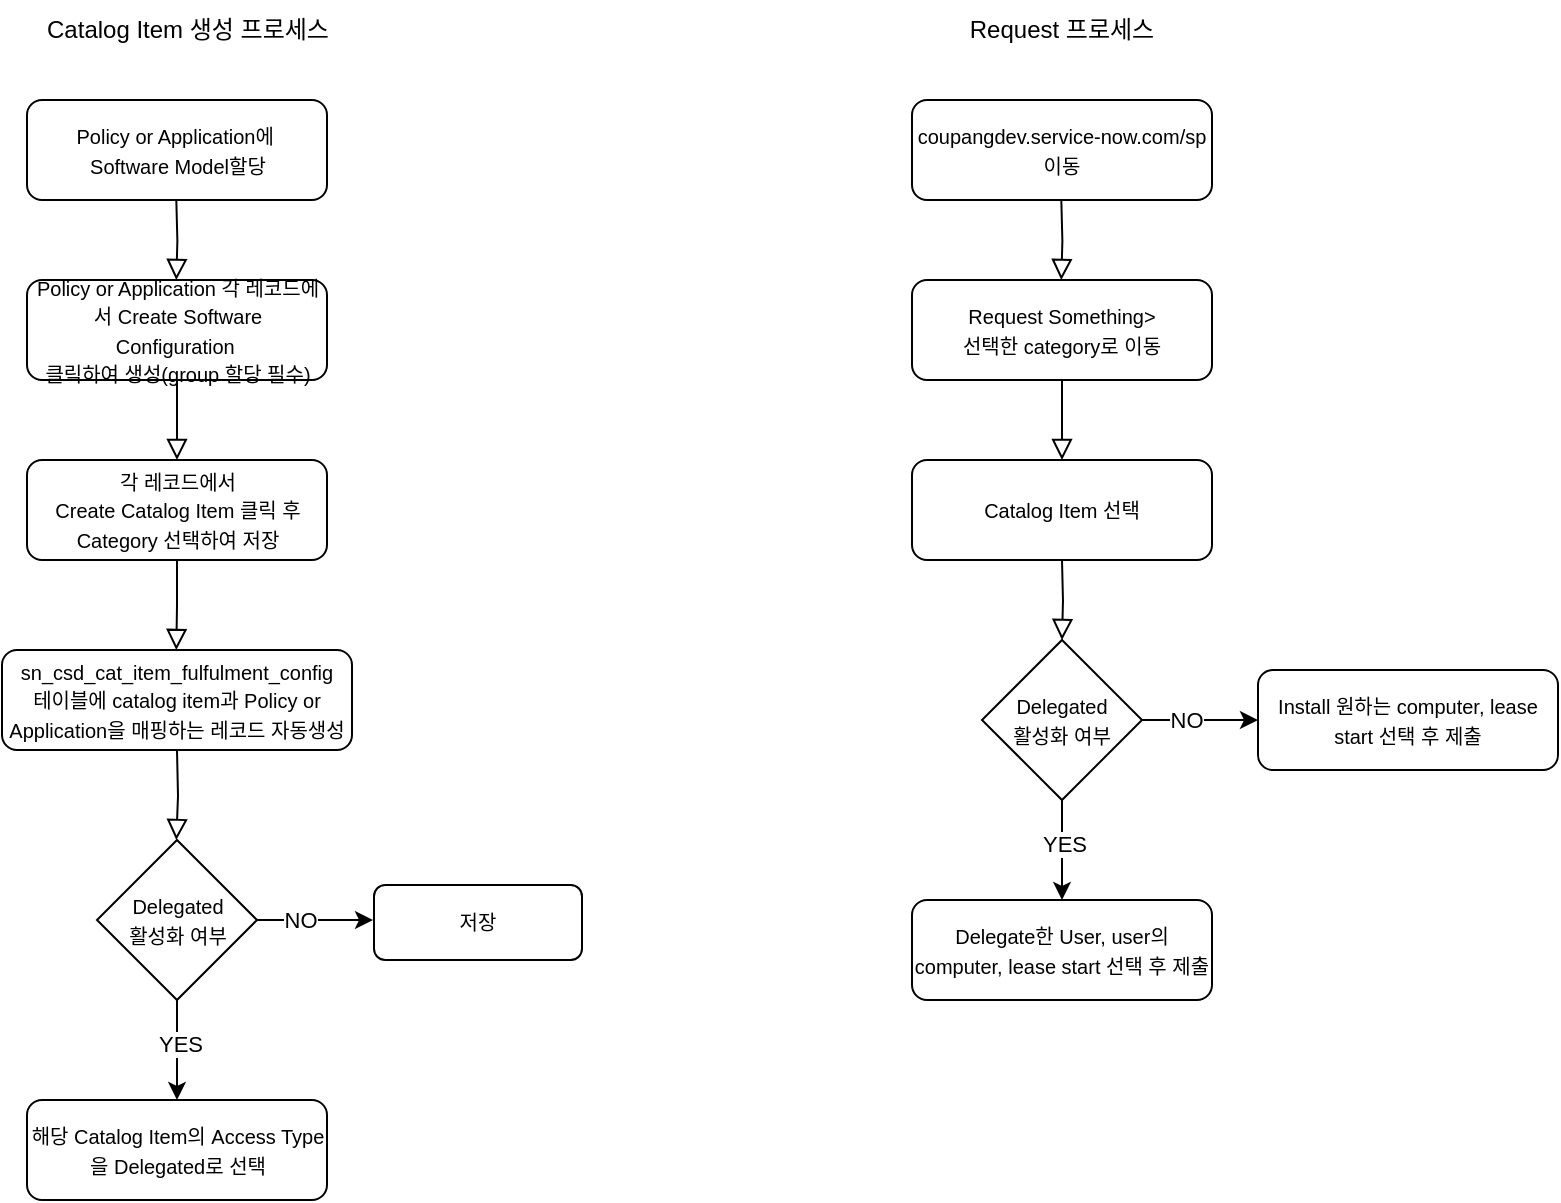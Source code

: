 <mxfile version="24.4.4" type="github" pages="3">
  <diagram id="C5RBs43oDa-KdzZeNtuy" name="catalog item 생성 및 request">
    <mxGraphModel dx="989" dy="548" grid="1" gridSize="10" guides="1" tooltips="1" connect="1" arrows="1" fold="1" page="1" pageScale="1" pageWidth="827" pageHeight="1169" math="0" shadow="0">
      <root>
        <mxCell id="WIyWlLk6GJQsqaUBKTNV-0" />
        <mxCell id="WIyWlLk6GJQsqaUBKTNV-1" parent="WIyWlLk6GJQsqaUBKTNV-0" />
        <mxCell id="WIyWlLk6GJQsqaUBKTNV-2" value="" style="rounded=0;html=1;jettySize=auto;orthogonalLoop=1;fontSize=11;endArrow=block;endFill=0;endSize=8;strokeWidth=1;shadow=0;labelBackgroundColor=none;edgeStyle=orthogonalEdgeStyle;" parent="WIyWlLk6GJQsqaUBKTNV-1" source="WIyWlLk6GJQsqaUBKTNV-3" edge="1">
          <mxGeometry relative="1" as="geometry">
            <mxPoint x="107.5" y="480.0" as="targetPoint" />
          </mxGeometry>
        </mxCell>
        <mxCell id="WIyWlLk6GJQsqaUBKTNV-3" value="&lt;span style=&quot;font-size: 10px;&quot;&gt;Policy or Application 각 레코드에서 Create Software Configuration&amp;nbsp;&lt;/span&gt;&lt;div&gt;&lt;span style=&quot;font-size: 10px;&quot;&gt;클릭하여 생성(group 할당 필수)&lt;/span&gt;&lt;/div&gt;" style="rounded=1;whiteSpace=wrap;html=1;fontSize=12;glass=0;strokeWidth=1;shadow=0;" parent="WIyWlLk6GJQsqaUBKTNV-1" vertex="1">
          <mxGeometry x="32.5" y="390" width="150" height="50" as="geometry" />
        </mxCell>
        <mxCell id="nquDO36ueQW3kGMaHtD--0" value="&lt;font style=&quot;font-size: 10px;&quot;&gt;Policy or Application에&amp;nbsp;&lt;/font&gt;&lt;div&gt;&lt;font style=&quot;font-size: 10px;&quot;&gt;Software Model할당&lt;/font&gt;&lt;/div&gt;" style="rounded=1;whiteSpace=wrap;html=1;fontSize=12;glass=0;strokeWidth=1;shadow=0;" vertex="1" parent="WIyWlLk6GJQsqaUBKTNV-1">
          <mxGeometry x="32.5" y="300" width="150" height="50" as="geometry" />
        </mxCell>
        <mxCell id="nquDO36ueQW3kGMaHtD--2" value="" style="rounded=0;html=1;jettySize=auto;orthogonalLoop=1;fontSize=11;endArrow=block;endFill=0;endSize=8;strokeWidth=1;shadow=0;labelBackgroundColor=none;edgeStyle=orthogonalEdgeStyle;" edge="1" parent="WIyWlLk6GJQsqaUBKTNV-1">
          <mxGeometry relative="1" as="geometry">
            <mxPoint x="107.16" y="350" as="sourcePoint" />
            <mxPoint x="107.16" y="390" as="targetPoint" />
          </mxGeometry>
        </mxCell>
        <mxCell id="nquDO36ueQW3kGMaHtD--3" value="&lt;span style=&quot;font-size: 10px;&quot;&gt;각 레코드에서&lt;/span&gt;&lt;div&gt;&lt;span style=&quot;font-size: 10px;&quot;&gt;Create Catalog Item 클릭 후&lt;/span&gt;&lt;/div&gt;&lt;div&gt;&lt;span style=&quot;font-size: 10px;&quot;&gt;Category 선택하여 저장&lt;/span&gt;&lt;/div&gt;" style="rounded=1;whiteSpace=wrap;html=1;fontSize=12;glass=0;strokeWidth=1;shadow=0;" vertex="1" parent="WIyWlLk6GJQsqaUBKTNV-1">
          <mxGeometry x="32.5" y="480" width="150" height="50" as="geometry" />
        </mxCell>
        <mxCell id="nquDO36ueQW3kGMaHtD--4" value="&lt;span style=&quot;font-size: 10px;&quot;&gt;sn_csd_cat_item_fulfulment_config&lt;/span&gt;&lt;div&gt;&lt;span style=&quot;font-size: 10px;&quot;&gt;테이블에 catalog item과 Policy or Application을 매핑하는 레코드 자동생성&lt;/span&gt;&lt;/div&gt;" style="rounded=1;whiteSpace=wrap;html=1;fontSize=12;glass=0;strokeWidth=1;shadow=0;" vertex="1" parent="WIyWlLk6GJQsqaUBKTNV-1">
          <mxGeometry x="20" y="575" width="175" height="50" as="geometry" />
        </mxCell>
        <mxCell id="nquDO36ueQW3kGMaHtD--6" value="" style="rounded=0;html=1;jettySize=auto;orthogonalLoop=1;fontSize=11;endArrow=block;endFill=0;endSize=8;strokeWidth=1;shadow=0;labelBackgroundColor=none;edgeStyle=orthogonalEdgeStyle;exitX=0.5;exitY=1;exitDx=0;exitDy=0;" edge="1" parent="WIyWlLk6GJQsqaUBKTNV-1" source="nquDO36ueQW3kGMaHtD--3">
          <mxGeometry relative="1" as="geometry">
            <mxPoint x="107.5" y="540" as="sourcePoint" />
            <mxPoint x="107.16" y="575.0" as="targetPoint" />
          </mxGeometry>
        </mxCell>
        <mxCell id="nquDO36ueQW3kGMaHtD--8" value="Catalog Item 생성 프로세스" style="text;html=1;align=center;verticalAlign=middle;whiteSpace=wrap;rounded=0;" vertex="1" parent="WIyWlLk6GJQsqaUBKTNV-1">
          <mxGeometry x="32.5" y="250" width="160" height="30" as="geometry" />
        </mxCell>
        <mxCell id="nquDO36ueQW3kGMaHtD--9" value="Request 프로세스" style="text;html=1;align=center;verticalAlign=middle;whiteSpace=wrap;rounded=0;" vertex="1" parent="WIyWlLk6GJQsqaUBKTNV-1">
          <mxGeometry x="470" y="250" width="160" height="30" as="geometry" />
        </mxCell>
        <mxCell id="nquDO36ueQW3kGMaHtD--15" value="" style="rounded=0;html=1;jettySize=auto;orthogonalLoop=1;fontSize=11;endArrow=block;endFill=0;endSize=8;strokeWidth=1;shadow=0;labelBackgroundColor=none;edgeStyle=orthogonalEdgeStyle;" edge="1" source="nquDO36ueQW3kGMaHtD--16" parent="WIyWlLk6GJQsqaUBKTNV-1">
          <mxGeometry relative="1" as="geometry">
            <mxPoint x="550.0" y="480.0" as="targetPoint" />
          </mxGeometry>
        </mxCell>
        <mxCell id="nquDO36ueQW3kGMaHtD--16" value="&lt;span style=&quot;font-size: 10px;&quot;&gt;Request Something&amp;gt;&lt;/span&gt;&lt;div&gt;&lt;span style=&quot;font-size: 10px;&quot;&gt;선택한 category로 이동&lt;/span&gt;&lt;/div&gt;" style="rounded=1;whiteSpace=wrap;html=1;fontSize=12;glass=0;strokeWidth=1;shadow=0;" vertex="1" parent="WIyWlLk6GJQsqaUBKTNV-1">
          <mxGeometry x="475" y="390" width="150" height="50" as="geometry" />
        </mxCell>
        <mxCell id="nquDO36ueQW3kGMaHtD--17" value="&lt;span style=&quot;font-size: 10px;&quot;&gt;coupangdev.service-now.com/sp&lt;/span&gt;&lt;div&gt;&lt;span style=&quot;font-size: 10px;&quot;&gt;이동&lt;/span&gt;&lt;/div&gt;" style="rounded=1;whiteSpace=wrap;html=1;fontSize=12;glass=0;strokeWidth=1;shadow=0;" vertex="1" parent="WIyWlLk6GJQsqaUBKTNV-1">
          <mxGeometry x="475" y="300" width="150" height="50" as="geometry" />
        </mxCell>
        <mxCell id="nquDO36ueQW3kGMaHtD--18" value="" style="rounded=0;html=1;jettySize=auto;orthogonalLoop=1;fontSize=11;endArrow=block;endFill=0;endSize=8;strokeWidth=1;shadow=0;labelBackgroundColor=none;edgeStyle=orthogonalEdgeStyle;" edge="1" parent="WIyWlLk6GJQsqaUBKTNV-1">
          <mxGeometry relative="1" as="geometry">
            <mxPoint x="549.66" y="350" as="sourcePoint" />
            <mxPoint x="549.66" y="390" as="targetPoint" />
          </mxGeometry>
        </mxCell>
        <mxCell id="nquDO36ueQW3kGMaHtD--19" value="&lt;span style=&quot;font-size: 10px;&quot;&gt;Catalog Item 선택&lt;/span&gt;" style="rounded=1;whiteSpace=wrap;html=1;fontSize=12;glass=0;strokeWidth=1;shadow=0;" vertex="1" parent="WIyWlLk6GJQsqaUBKTNV-1">
          <mxGeometry x="475" y="480" width="150" height="50" as="geometry" />
        </mxCell>
        <mxCell id="nquDO36ueQW3kGMaHtD--20" value="&lt;font style=&quot;font-size: 10px;&quot;&gt;Delegated&lt;/font&gt;&lt;div&gt;&lt;font style=&quot;font-size: 10px;&quot;&gt;활성화 여부&lt;/font&gt;&lt;/div&gt;" style="rhombus;whiteSpace=wrap;html=1;" vertex="1" parent="WIyWlLk6GJQsqaUBKTNV-1">
          <mxGeometry x="67.5" y="670" width="80" height="80" as="geometry" />
        </mxCell>
        <mxCell id="nquDO36ueQW3kGMaHtD--21" value="" style="rounded=0;html=1;jettySize=auto;orthogonalLoop=1;fontSize=11;endArrow=block;endFill=0;endSize=8;strokeWidth=1;shadow=0;labelBackgroundColor=none;edgeStyle=orthogonalEdgeStyle;exitX=0.5;exitY=1;exitDx=0;exitDy=0;" edge="1" parent="WIyWlLk6GJQsqaUBKTNV-1">
          <mxGeometry relative="1" as="geometry">
            <mxPoint x="107.5" y="625" as="sourcePoint" />
            <mxPoint x="107.16" y="670.0" as="targetPoint" />
          </mxGeometry>
        </mxCell>
        <mxCell id="nquDO36ueQW3kGMaHtD--22" value="" style="endArrow=classic;html=1;rounded=0;exitX=1;exitY=0.5;exitDx=0;exitDy=0;" edge="1" parent="WIyWlLk6GJQsqaUBKTNV-1" source="nquDO36ueQW3kGMaHtD--20">
          <mxGeometry width="50" height="50" relative="1" as="geometry">
            <mxPoint x="215.5" y="720" as="sourcePoint" />
            <mxPoint x="205.5" y="710" as="targetPoint" />
          </mxGeometry>
        </mxCell>
        <mxCell id="nquDO36ueQW3kGMaHtD--26" value="NO" style="edgeLabel;html=1;align=center;verticalAlign=middle;resizable=0;points=[];" vertex="1" connectable="0" parent="nquDO36ueQW3kGMaHtD--22">
          <mxGeometry x="-0.261" relative="1" as="geometry">
            <mxPoint as="offset" />
          </mxGeometry>
        </mxCell>
        <mxCell id="nquDO36ueQW3kGMaHtD--23" value="&lt;span style=&quot;font-size: 10px;&quot;&gt;저장&lt;/span&gt;" style="rounded=1;whiteSpace=wrap;html=1;fontSize=12;glass=0;strokeWidth=1;shadow=0;" vertex="1" parent="WIyWlLk6GJQsqaUBKTNV-1">
          <mxGeometry x="206" y="692.5" width="104" height="37.5" as="geometry" />
        </mxCell>
        <mxCell id="nquDO36ueQW3kGMaHtD--24" value="&lt;font style=&quot;font-size: 10px;&quot;&gt;해당 Catalog Item의 Access Type을 Delegated로 선택&lt;/font&gt;" style="rounded=1;whiteSpace=wrap;html=1;fontSize=12;glass=0;strokeWidth=1;shadow=0;" vertex="1" parent="WIyWlLk6GJQsqaUBKTNV-1">
          <mxGeometry x="32.5" y="800" width="150" height="50" as="geometry" />
        </mxCell>
        <mxCell id="nquDO36ueQW3kGMaHtD--25" value="" style="endArrow=classic;html=1;rounded=0;exitX=0.5;exitY=1;exitDx=0;exitDy=0;entryX=0.5;entryY=0;entryDx=0;entryDy=0;" edge="1" parent="WIyWlLk6GJQsqaUBKTNV-1" source="nquDO36ueQW3kGMaHtD--20" target="nquDO36ueQW3kGMaHtD--24">
          <mxGeometry width="50" height="50" relative="1" as="geometry">
            <mxPoint x="450" y="610" as="sourcePoint" />
            <mxPoint x="500" y="560" as="targetPoint" />
          </mxGeometry>
        </mxCell>
        <mxCell id="nquDO36ueQW3kGMaHtD--27" value="YES" style="edgeLabel;html=1;align=center;verticalAlign=middle;resizable=0;points=[];" vertex="1" connectable="0" parent="nquDO36ueQW3kGMaHtD--25">
          <mxGeometry x="-0.12" y="1" relative="1" as="geometry">
            <mxPoint as="offset" />
          </mxGeometry>
        </mxCell>
        <mxCell id="nquDO36ueQW3kGMaHtD--32" value="" style="rounded=0;html=1;jettySize=auto;orthogonalLoop=1;fontSize=11;endArrow=block;endFill=0;endSize=8;strokeWidth=1;shadow=0;labelBackgroundColor=none;edgeStyle=orthogonalEdgeStyle;" edge="1" parent="WIyWlLk6GJQsqaUBKTNV-1">
          <mxGeometry relative="1" as="geometry">
            <mxPoint x="550" y="530" as="sourcePoint" />
            <mxPoint x="550.0" y="570.0" as="targetPoint" />
          </mxGeometry>
        </mxCell>
        <mxCell id="nquDO36ueQW3kGMaHtD--34" value="" style="endArrow=classic;html=1;rounded=0;exitX=1;exitY=0.5;exitDx=0;exitDy=0;" edge="1" source="nquDO36ueQW3kGMaHtD--40" parent="WIyWlLk6GJQsqaUBKTNV-1">
          <mxGeometry width="50" height="50" relative="1" as="geometry">
            <mxPoint x="658" y="620" as="sourcePoint" />
            <mxPoint x="648" y="610" as="targetPoint" />
          </mxGeometry>
        </mxCell>
        <mxCell id="nquDO36ueQW3kGMaHtD--35" value="NO" style="edgeLabel;html=1;align=center;verticalAlign=middle;resizable=0;points=[];" vertex="1" connectable="0" parent="nquDO36ueQW3kGMaHtD--34">
          <mxGeometry x="-0.261" relative="1" as="geometry">
            <mxPoint as="offset" />
          </mxGeometry>
        </mxCell>
        <mxCell id="nquDO36ueQW3kGMaHtD--38" value="" style="endArrow=classic;html=1;rounded=0;exitX=0.5;exitY=1;exitDx=0;exitDy=0;entryX=0.5;entryY=0;entryDx=0;entryDy=0;" edge="1" source="nquDO36ueQW3kGMaHtD--40" parent="WIyWlLk6GJQsqaUBKTNV-1">
          <mxGeometry width="50" height="50" relative="1" as="geometry">
            <mxPoint x="892.5" y="510" as="sourcePoint" />
            <mxPoint x="550" y="700" as="targetPoint" />
          </mxGeometry>
        </mxCell>
        <mxCell id="nquDO36ueQW3kGMaHtD--39" value="YES" style="edgeLabel;html=1;align=center;verticalAlign=middle;resizable=0;points=[];" vertex="1" connectable="0" parent="nquDO36ueQW3kGMaHtD--38">
          <mxGeometry x="-0.12" y="1" relative="1" as="geometry">
            <mxPoint as="offset" />
          </mxGeometry>
        </mxCell>
        <mxCell id="nquDO36ueQW3kGMaHtD--40" value="&lt;font style=&quot;font-size: 10px;&quot;&gt;Delegated&lt;/font&gt;&lt;div&gt;&lt;font style=&quot;font-size: 10px;&quot;&gt;활성화 여부&lt;/font&gt;&lt;/div&gt;" style="rhombus;whiteSpace=wrap;html=1;" vertex="1" parent="WIyWlLk6GJQsqaUBKTNV-1">
          <mxGeometry x="510" y="570" width="80" height="80" as="geometry" />
        </mxCell>
        <mxCell id="nquDO36ueQW3kGMaHtD--41" value="&lt;span style=&quot;font-size: 10px;&quot;&gt;Delegate한 User, user의 computer, lease start 선택 후 제출&lt;/span&gt;" style="rounded=1;whiteSpace=wrap;html=1;fontSize=12;glass=0;strokeWidth=1;shadow=0;" vertex="1" parent="WIyWlLk6GJQsqaUBKTNV-1">
          <mxGeometry x="475" y="700" width="150" height="50" as="geometry" />
        </mxCell>
        <mxCell id="nquDO36ueQW3kGMaHtD--42" value="&lt;span style=&quot;font-size: 10px;&quot;&gt;Install 원하는 computer, lease start 선택 후 제출&lt;/span&gt;" style="rounded=1;whiteSpace=wrap;html=1;fontSize=12;glass=0;strokeWidth=1;shadow=0;" vertex="1" parent="WIyWlLk6GJQsqaUBKTNV-1">
          <mxGeometry x="648" y="585" width="150" height="50" as="geometry" />
        </mxCell>
      </root>
    </mxGraphModel>
  </diagram>
  <diagram id="OCTwwx5z_InanXCzjSp4" name="request 이후 프로세스">
    <mxGraphModel dx="1247" dy="691" grid="1" gridSize="10" guides="1" tooltips="1" connect="1" arrows="1" fold="1" page="1" pageScale="1" pageWidth="827" pageHeight="1169" math="0" shadow="0">
      <root>
        <mxCell id="0" />
        <mxCell id="1" parent="0" />
        <mxCell id="OUG6EaKXaCGJ5-WCwV-9-1" value="&lt;font style=&quot;font-size: 14px;&quot;&gt;Request 이후 배포 스케줄링&lt;/font&gt;" style="text;html=1;align=center;verticalAlign=middle;whiteSpace=wrap;rounded=0;movable=1;resizable=1;rotatable=1;deletable=1;editable=1;locked=0;connectable=1;" vertex="1" parent="1">
          <mxGeometry x="170" y="20" width="250" height="30" as="geometry" />
        </mxCell>
        <mxCell id="OUG6EaKXaCGJ5-WCwV-9-2" value="" style="rounded=0;html=1;jettySize=auto;orthogonalLoop=1;fontSize=11;endArrow=block;endFill=0;endSize=8;strokeWidth=1;shadow=0;labelBackgroundColor=none;edgeStyle=orthogonalEdgeStyle;movable=1;resizable=1;rotatable=1;deletable=1;editable=1;locked=0;connectable=1;" edge="1" parent="1" source="OUG6EaKXaCGJ5-WCwV-9-3">
          <mxGeometry relative="1" as="geometry">
            <mxPoint x="290.0" y="150.0" as="targetPoint" />
          </mxGeometry>
        </mxCell>
        <mxCell id="OUG6EaKXaCGJ5-WCwV-9-3" value="&lt;font style=&quot;font-size: 10px;&quot;&gt;Order Client Software flow trigger&lt;/font&gt;" style="rounded=1;whiteSpace=wrap;html=1;fontSize=12;glass=0;strokeWidth=1;shadow=0;movable=1;resizable=1;rotatable=1;deletable=1;editable=1;locked=0;connectable=1;" vertex="1" parent="1">
          <mxGeometry x="215" y="60" width="150" height="50" as="geometry" />
        </mxCell>
        <mxCell id="OUG6EaKXaCGJ5-WCwV-9-6" value="&lt;span style=&quot;font-size: 10px;&quot;&gt;sn_csd_cat_item_fulfilment_config에서 신청한 catalog item과 동일한 sys_id값을 가진 레코드 query&lt;/span&gt;" style="rounded=1;whiteSpace=wrap;html=1;fontSize=12;glass=0;strokeWidth=1;shadow=0;movable=1;resizable=1;rotatable=1;deletable=1;editable=1;locked=0;connectable=1;" vertex="1" parent="1">
          <mxGeometry x="215" y="150" width="150" height="50" as="geometry" />
        </mxCell>
        <mxCell id="OUG6EaKXaCGJ5-WCwV-9-7" value="" style="rounded=0;html=1;jettySize=auto;orthogonalLoop=1;fontSize=11;endArrow=block;endFill=0;endSize=8;strokeWidth=1;shadow=0;labelBackgroundColor=none;edgeStyle=orthogonalEdgeStyle;movable=1;resizable=1;rotatable=1;deletable=1;editable=1;locked=0;connectable=1;" edge="1" parent="1">
          <mxGeometry relative="1" as="geometry">
            <mxPoint x="290" y="200" as="sourcePoint" />
            <mxPoint x="290.0" y="240.0" as="targetPoint" />
          </mxGeometry>
        </mxCell>
        <mxCell id="OUG6EaKXaCGJ5-WCwV-9-8" value="" style="endArrow=classic;html=1;rounded=0;exitX=1;exitY=0.5;exitDx=0;exitDy=0;movable=1;resizable=1;rotatable=1;deletable=1;editable=1;locked=0;connectable=1;" edge="1" parent="1" source="OUG6EaKXaCGJ5-WCwV-9-12">
          <mxGeometry width="50" height="50" relative="1" as="geometry">
            <mxPoint x="398" y="470" as="sourcePoint" />
            <mxPoint x="388" y="460" as="targetPoint" />
          </mxGeometry>
        </mxCell>
        <mxCell id="OUG6EaKXaCGJ5-WCwV-9-9" value="NO" style="edgeLabel;html=1;align=center;verticalAlign=middle;resizable=1;points=[];movable=1;rotatable=1;deletable=1;editable=1;locked=0;connectable=1;" vertex="1" connectable="0" parent="OUG6EaKXaCGJ5-WCwV-9-8">
          <mxGeometry x="-0.261" relative="1" as="geometry">
            <mxPoint as="offset" />
          </mxGeometry>
        </mxCell>
        <mxCell id="OUG6EaKXaCGJ5-WCwV-9-10" value="" style="endArrow=classic;html=1;rounded=0;exitX=0.5;exitY=1;exitDx=0;exitDy=0;entryX=0.5;entryY=0;entryDx=0;entryDy=0;movable=1;resizable=1;rotatable=1;deletable=1;editable=1;locked=0;connectable=1;" edge="1" parent="1" source="OUG6EaKXaCGJ5-WCwV-9-12">
          <mxGeometry width="50" height="50" relative="1" as="geometry">
            <mxPoint x="632.5" y="360" as="sourcePoint" />
            <mxPoint x="290" y="550" as="targetPoint" />
          </mxGeometry>
        </mxCell>
        <mxCell id="OUG6EaKXaCGJ5-WCwV-9-11" value="YES(Approved or Approval가 없을 때)" style="edgeLabel;html=1;align=center;verticalAlign=middle;resizable=1;points=[];movable=1;rotatable=1;deletable=1;editable=1;locked=0;connectable=1;" vertex="1" connectable="0" parent="OUG6EaKXaCGJ5-WCwV-9-10">
          <mxGeometry x="-0.12" y="1" relative="1" as="geometry">
            <mxPoint as="offset" />
          </mxGeometry>
        </mxCell>
        <mxCell id="OUG6EaKXaCGJ5-WCwV-9-12" value="&lt;span style=&quot;font-size: 10px;&quot;&gt;Ask for Approval&amp;nbsp;&lt;/span&gt;" style="rhombus;whiteSpace=wrap;html=1;movable=1;resizable=1;rotatable=1;deletable=1;editable=1;locked=0;connectable=1;" vertex="1" parent="1">
          <mxGeometry x="250" y="420" width="80" height="80" as="geometry" />
        </mxCell>
        <mxCell id="OUG6EaKXaCGJ5-WCwV-9-14" value="&lt;span style=&quot;font-size: 10px;&quot;&gt;Requested Item의 상태를&lt;/span&gt;&lt;div&gt;&lt;span style=&quot;font-size: 10px;&quot;&gt;Closed Incomplete으로 변경&lt;/span&gt;&lt;/div&gt;" style="rounded=1;whiteSpace=wrap;html=1;fontSize=12;glass=0;strokeWidth=1;shadow=0;movable=1;resizable=1;rotatable=1;deletable=1;editable=1;locked=0;connectable=1;" vertex="1" parent="1">
          <mxGeometry x="388" y="435" width="150" height="50" as="geometry" />
        </mxCell>
        <mxCell id="rdMRSLXP6KgXtLWB5cIw-3" value="&lt;span style=&quot;font-size: 10px;&quot;&gt;Requested Item에서&lt;/span&gt;&lt;div&gt;&lt;span style=&quot;font-size: 10px;&quot;&gt;user, device, use_sam_licensing, lease_start, lease_end 확인&lt;/span&gt;&lt;/div&gt;" style="rounded=1;whiteSpace=wrap;html=1;fontSize=12;glass=0;strokeWidth=1;shadow=0;movable=1;resizable=1;rotatable=1;deletable=1;editable=1;locked=0;connectable=1;" vertex="1" parent="1">
          <mxGeometry x="215" y="240" width="150" height="50" as="geometry" />
        </mxCell>
        <mxCell id="YzpXT2EACf0up7duKtZL-43" value="" style="edgeStyle=orthogonalEdgeStyle;rounded=0;orthogonalLoop=1;jettySize=auto;html=1;" edge="1" parent="1" source="rdMRSLXP6KgXtLWB5cIw-4" target="OUG6EaKXaCGJ5-WCwV-9-12">
          <mxGeometry relative="1" as="geometry" />
        </mxCell>
        <mxCell id="rdMRSLXP6KgXtLWB5cIw-4" value="&lt;span style=&quot;font-size: 10px;&quot;&gt;sn_csd_cat_item_fulfilment_config 레코드의 Provider&amp;gt;Configuration flow trigger&lt;/span&gt;" style="rounded=1;whiteSpace=wrap;html=1;fontSize=12;glass=0;strokeWidth=1;shadow=0;movable=1;resizable=1;rotatable=1;deletable=1;editable=1;locked=0;connectable=1;" vertex="1" parent="1">
          <mxGeometry x="215" y="330" width="150" height="50" as="geometry" />
        </mxCell>
        <mxCell id="rdMRSLXP6KgXtLWB5cIw-7" value="" style="rounded=0;html=1;jettySize=auto;orthogonalLoop=1;fontSize=11;endArrow=block;endFill=0;endSize=8;strokeWidth=1;shadow=0;labelBackgroundColor=none;edgeStyle=orthogonalEdgeStyle;movable=1;resizable=1;rotatable=1;deletable=1;editable=1;locked=0;connectable=1;" edge="1" parent="1">
          <mxGeometry relative="1" as="geometry">
            <mxPoint x="289.75" y="290" as="sourcePoint" />
            <mxPoint x="289.75" y="330.0" as="targetPoint" />
          </mxGeometry>
        </mxCell>
        <mxCell id="rdMRSLXP6KgXtLWB5cIw-11" value="" style="rounded=0;html=1;jettySize=auto;orthogonalLoop=1;fontSize=11;endArrow=block;endFill=0;endSize=8;strokeWidth=1;shadow=0;labelBackgroundColor=none;edgeStyle=orthogonalEdgeStyle;movable=1;resizable=1;rotatable=1;deletable=1;editable=1;locked=0;connectable=1;" edge="1" parent="1">
          <mxGeometry relative="1" as="geometry">
            <mxPoint x="289.75" y="380" as="sourcePoint" />
            <mxPoint x="289.75" y="420.0" as="targetPoint" />
          </mxGeometry>
        </mxCell>
        <mxCell id="rdMRSLXP6KgXtLWB5cIw-15" value="" style="endArrow=classic;html=1;rounded=0;exitX=0.5;exitY=1;exitDx=0;exitDy=0;entryX=0.5;entryY=0;entryDx=0;entryDy=0;movable=1;resizable=1;rotatable=1;deletable=1;editable=1;locked=0;connectable=1;" edge="1" source="rdMRSLXP6KgXtLWB5cIw-17" parent="1">
          <mxGeometry width="50" height="50" relative="1" as="geometry">
            <mxPoint x="632.5" y="490" as="sourcePoint" />
            <mxPoint x="290" y="680" as="targetPoint" />
          </mxGeometry>
        </mxCell>
        <mxCell id="rdMRSLXP6KgXtLWB5cIw-16" value="YES" style="edgeLabel;html=1;align=center;verticalAlign=middle;resizable=1;points=[];movable=1;rotatable=1;deletable=1;editable=1;locked=0;connectable=1;" vertex="1" connectable="0" parent="rdMRSLXP6KgXtLWB5cIw-15">
          <mxGeometry x="-0.12" y="1" relative="1" as="geometry">
            <mxPoint as="offset" />
          </mxGeometry>
        </mxCell>
        <mxCell id="rdMRSLXP6KgXtLWB5cIw-17" value="&lt;span style=&quot;font-size: 10px;&quot;&gt;License Compliance&lt;/span&gt;&lt;div&gt;&lt;span style=&quot;font-size: 10px;&quot;&gt;필요 여부&lt;/span&gt;&lt;/div&gt;" style="rhombus;whiteSpace=wrap;html=1;movable=1;resizable=1;rotatable=1;deletable=1;editable=1;locked=0;connectable=1;" vertex="1" parent="1">
          <mxGeometry x="250" y="550" width="80" height="80" as="geometry" />
        </mxCell>
        <mxCell id="YzpXT2EACf0up7duKtZL-6" value="" style="endArrow=classic;html=1;rounded=0;exitX=1;exitY=0.5;exitDx=0;exitDy=0;movable=1;resizable=1;rotatable=1;deletable=1;editable=1;locked=0;connectable=1;" edge="1" source="YzpXT2EACf0up7duKtZL-10" parent="1">
          <mxGeometry width="50" height="50" relative="1" as="geometry">
            <mxPoint x="398" y="730" as="sourcePoint" />
            <mxPoint x="388" y="720" as="targetPoint" />
          </mxGeometry>
        </mxCell>
        <mxCell id="YzpXT2EACf0up7duKtZL-7" value="NO" style="edgeLabel;html=1;align=center;verticalAlign=middle;resizable=1;points=[];movable=1;rotatable=1;deletable=1;editable=1;locked=0;connectable=1;" vertex="1" connectable="0" parent="YzpXT2EACf0up7duKtZL-6">
          <mxGeometry x="-0.261" relative="1" as="geometry">
            <mxPoint as="offset" />
          </mxGeometry>
        </mxCell>
        <mxCell id="YzpXT2EACf0up7duKtZL-8" value="" style="endArrow=classic;html=1;rounded=0;exitX=0.5;exitY=1;exitDx=0;exitDy=0;entryX=0.5;entryY=0;entryDx=0;entryDy=0;movable=1;resizable=1;rotatable=1;deletable=1;editable=1;locked=0;connectable=1;" edge="1" source="YzpXT2EACf0up7duKtZL-10" parent="1">
          <mxGeometry width="50" height="50" relative="1" as="geometry">
            <mxPoint x="632.5" y="620" as="sourcePoint" />
            <mxPoint x="290" y="810" as="targetPoint" />
          </mxGeometry>
        </mxCell>
        <mxCell id="YzpXT2EACf0up7duKtZL-9" value="YES" style="edgeLabel;html=1;align=center;verticalAlign=middle;resizable=1;points=[];movable=1;rotatable=1;deletable=1;editable=1;locked=0;connectable=1;" vertex="1" connectable="0" parent="YzpXT2EACf0up7duKtZL-8">
          <mxGeometry x="-0.12" y="1" relative="1" as="geometry">
            <mxPoint as="offset" />
          </mxGeometry>
        </mxCell>
        <mxCell id="YzpXT2EACf0up7duKtZL-10" value="&lt;span style=&quot;font-size: 10px;&quot;&gt;License Validation&lt;/span&gt;" style="rhombus;whiteSpace=wrap;html=1;movable=1;resizable=1;rotatable=1;deletable=1;editable=1;locked=0;connectable=1;" vertex="1" parent="1">
          <mxGeometry x="250" y="680" width="80" height="80" as="geometry" />
        </mxCell>
        <mxCell id="YzpXT2EACf0up7duKtZL-13" value="&lt;span style=&quot;font-size: 10px;&quot;&gt;sn_csd_cat_item_fulfilment_config의 check license compliance&lt;/span&gt;" style="text;html=1;align=center;verticalAlign=middle;whiteSpace=wrap;rounded=0;movable=1;resizable=1;rotatable=1;deletable=1;editable=1;locked=0;connectable=1;" vertex="1" parent="1">
          <mxGeometry x="320" y="550" width="140" height="30" as="geometry" />
        </mxCell>
        <mxCell id="YzpXT2EACf0up7duKtZL-14" value="" style="endArrow=classic;html=1;rounded=0;exitX=1;exitY=0.5;exitDx=0;exitDy=0;entryX=1.02;entryY=0.635;entryDx=0;entryDy=0;entryPerimeter=0;movable=1;resizable=1;rotatable=1;deletable=1;editable=1;locked=0;connectable=1;" edge="1" parent="1" source="rdMRSLXP6KgXtLWB5cIw-17" target="YzpXT2EACf0up7duKtZL-17">
          <mxGeometry width="50" height="50" relative="1" as="geometry">
            <mxPoint x="440" y="730" as="sourcePoint" />
            <mxPoint x="540" y="860" as="targetPoint" />
            <Array as="points">
              <mxPoint x="660" y="590" />
              <mxPoint x="660" y="840" />
            </Array>
          </mxGeometry>
        </mxCell>
        <mxCell id="YzpXT2EACf0up7duKtZL-15" value="NO" style="edgeLabel;html=1;align=center;verticalAlign=middle;resizable=1;points=[];movable=1;rotatable=1;deletable=1;editable=1;locked=0;connectable=1;" vertex="1" connectable="0" parent="YzpXT2EACf0up7duKtZL-14">
          <mxGeometry x="-0.853" y="1" relative="1" as="geometry">
            <mxPoint as="offset" />
          </mxGeometry>
        </mxCell>
        <mxCell id="YzpXT2EACf0up7duKtZL-17" value="&lt;span style=&quot;font-size: 10px;&quot;&gt;Client Software Distribution Lease Schedule&lt;br&gt;(sn_csd_lease_schedule)&lt;/span&gt;&lt;div&gt;&lt;span style=&quot;font-size: 10px;&quot;&gt;레코드 생성&lt;/span&gt;&lt;/div&gt;" style="rounded=1;whiteSpace=wrap;html=1;fontSize=12;glass=0;strokeWidth=1;shadow=0;movable=1;resizable=1;rotatable=1;deletable=1;editable=1;locked=0;connectable=1;" vertex="1" parent="1">
          <mxGeometry x="215" y="810" width="150" height="50" as="geometry" />
        </mxCell>
        <mxCell id="YzpXT2EACf0up7duKtZL-18" value="&lt;span style=&quot;font-size: 10px;&quot;&gt;Catalog Task 생성&lt;/span&gt;" style="rounded=1;whiteSpace=wrap;html=1;fontSize=12;glass=0;strokeWidth=1;shadow=0;movable=1;resizable=1;rotatable=1;deletable=1;editable=1;locked=0;connectable=1;" vertex="1" parent="1">
          <mxGeometry x="388" y="700" width="82" height="40" as="geometry" />
        </mxCell>
        <mxCell id="YzpXT2EACf0up7duKtZL-19" value="&lt;span style=&quot;font-size: 10px;&quot;&gt;License Validation&lt;/span&gt;" style="rhombus;whiteSpace=wrap;html=1;movable=1;resizable=1;rotatable=1;deletable=1;editable=1;locked=0;connectable=1;" vertex="1" parent="1">
          <mxGeometry x="500" y="680" width="80" height="80" as="geometry" />
        </mxCell>
        <mxCell id="YzpXT2EACf0up7duKtZL-20" value="" style="rounded=0;html=1;jettySize=auto;orthogonalLoop=1;fontSize=11;endArrow=block;endFill=0;endSize=8;strokeWidth=1;shadow=0;labelBackgroundColor=none;edgeStyle=orthogonalEdgeStyle;entryX=0;entryY=0.5;entryDx=0;entryDy=0;exitX=1;exitY=0.5;exitDx=0;exitDy=0;movable=1;resizable=1;rotatable=1;deletable=1;editable=1;locked=0;connectable=1;" edge="1" parent="1" source="YzpXT2EACf0up7duKtZL-18" target="YzpXT2EACf0up7duKtZL-19">
          <mxGeometry relative="1" as="geometry">
            <mxPoint x="500.0" y="760.0" as="targetPoint" />
            <mxPoint x="500" y="720" as="sourcePoint" />
          </mxGeometry>
        </mxCell>
        <mxCell id="YzpXT2EACf0up7duKtZL-22" value="" style="endArrow=classic;html=1;rounded=0;exitX=1;exitY=0.5;exitDx=0;exitDy=0;movable=1;resizable=1;rotatable=1;deletable=1;editable=1;locked=0;connectable=1;" edge="1" parent="1" target="YzpXT2EACf0up7duKtZL-27">
          <mxGeometry width="50" height="50" relative="1" as="geometry">
            <mxPoint x="580" y="719.77" as="sourcePoint" />
            <mxPoint x="638" y="719.77" as="targetPoint" />
          </mxGeometry>
        </mxCell>
        <mxCell id="YzpXT2EACf0up7duKtZL-23" value="NO" style="edgeLabel;html=1;align=center;verticalAlign=middle;resizable=1;points=[];movable=1;rotatable=1;deletable=1;editable=1;locked=0;connectable=1;" vertex="1" connectable="0" parent="YzpXT2EACf0up7duKtZL-22">
          <mxGeometry x="-0.261" relative="1" as="geometry">
            <mxPoint as="offset" />
          </mxGeometry>
        </mxCell>
        <mxCell id="YzpXT2EACf0up7duKtZL-24" value="" style="endArrow=classic;html=1;rounded=0;exitX=0.5;exitY=1;exitDx=0;exitDy=0;entryX=1.029;entryY=0.635;entryDx=0;entryDy=0;entryPerimeter=0;movable=1;resizable=1;rotatable=1;deletable=1;editable=1;locked=0;connectable=1;" edge="1" parent="1" target="YzpXT2EACf0up7duKtZL-17">
          <mxGeometry width="50" height="50" relative="1" as="geometry">
            <mxPoint x="539.77" y="760" as="sourcePoint" />
            <mxPoint x="539.77" y="810" as="targetPoint" />
            <Array as="points">
              <mxPoint x="540" y="840" />
            </Array>
          </mxGeometry>
        </mxCell>
        <mxCell id="YzpXT2EACf0up7duKtZL-26" value="YES" style="edgeLabel;html=1;align=center;verticalAlign=middle;resizable=1;points=[];movable=1;rotatable=1;deletable=1;editable=1;locked=0;connectable=1;" vertex="1" connectable="0" parent="YzpXT2EACf0up7duKtZL-24">
          <mxGeometry x="-0.739" y="1" relative="1" as="geometry">
            <mxPoint as="offset" />
          </mxGeometry>
        </mxCell>
        <mxCell id="YzpXT2EACf0up7duKtZL-27" value="&lt;font style=&quot;font-size: 10px;&quot;&gt;Requested Item&amp;nbsp;&lt;/font&gt;&lt;div&gt;&lt;font style=&quot;font-size: 10px;&quot;&gt;closed complete으로&amp;nbsp;&lt;/font&gt;&lt;/div&gt;&lt;div&gt;&lt;font style=&quot;font-size: 10px;&quot;&gt;상태 변경&lt;/font&gt;&lt;/div&gt;" style="rounded=1;whiteSpace=wrap;html=1;movable=1;resizable=1;rotatable=1;deletable=1;editable=1;locked=0;connectable=1;" vertex="1" parent="1">
          <mxGeometry x="670" y="700" width="130" height="40" as="geometry" />
        </mxCell>
        <mxCell id="YzpXT2EACf0up7duKtZL-28" value="&lt;span style=&quot;font-size: 10px;&quot;&gt;Client Software Distribution Lease Execution&lt;br&gt;(sn_csd_lease_execution)&lt;/span&gt;&lt;div&gt;&lt;span style=&quot;font-size: 10px;&quot;&gt;레코드 생성&lt;/span&gt;&lt;/div&gt;" style="rounded=1;whiteSpace=wrap;html=1;fontSize=12;glass=0;strokeWidth=1;shadow=0;movable=1;resizable=1;rotatable=1;deletable=1;editable=1;locked=0;connectable=1;" vertex="1" parent="1">
          <mxGeometry x="215" y="900" width="150" height="50" as="geometry" />
        </mxCell>
        <mxCell id="YzpXT2EACf0up7duKtZL-31" value="" style="rounded=0;html=1;jettySize=auto;orthogonalLoop=1;fontSize=11;endArrow=block;endFill=0;endSize=8;strokeWidth=1;shadow=0;labelBackgroundColor=none;edgeStyle=orthogonalEdgeStyle;movable=1;resizable=1;rotatable=1;deletable=1;editable=1;locked=0;connectable=1;" edge="1" parent="1">
          <mxGeometry relative="1" as="geometry">
            <mxPoint x="289.57" y="860" as="sourcePoint" />
            <mxPoint x="289.57" y="900.0" as="targetPoint" />
          </mxGeometry>
        </mxCell>
        <mxCell id="YzpXT2EACf0up7duKtZL-32" value="&lt;span style=&quot;font-size: 10px;&quot;&gt;sn_csd_lease_manager&amp;nbsp;&lt;/span&gt;&lt;div&gt;&lt;span style=&quot;font-size: 10px;&quot;&gt;레코드 생성&lt;/span&gt;&lt;/div&gt;" style="rounded=1;whiteSpace=wrap;html=1;fontSize=12;glass=0;strokeWidth=1;shadow=0;movable=1;resizable=1;rotatable=1;deletable=1;editable=1;locked=0;connectable=1;" vertex="1" parent="1">
          <mxGeometry x="215" y="990" width="150" height="50" as="geometry" />
        </mxCell>
        <mxCell id="YzpXT2EACf0up7duKtZL-33" value="" style="rounded=0;html=1;jettySize=auto;orthogonalLoop=1;fontSize=11;endArrow=block;endFill=0;endSize=8;strokeWidth=1;shadow=0;labelBackgroundColor=none;edgeStyle=orthogonalEdgeStyle;movable=1;resizable=1;rotatable=1;deletable=1;editable=1;locked=0;connectable=1;" edge="1" parent="1">
          <mxGeometry relative="1" as="geometry">
            <mxPoint x="289.77" y="950" as="sourcePoint" />
            <mxPoint x="289.77" y="990" as="targetPoint" />
          </mxGeometry>
        </mxCell>
        <mxCell id="YzpXT2EACf0up7duKtZL-35" value="&lt;font style=&quot;font-size: 10px;&quot;&gt;해당 레코드의 schedule entry 시간이 되었을 때 deploy proces&lt;/font&gt;" style="text;html=1;align=center;verticalAlign=middle;whiteSpace=wrap;rounded=0;" vertex="1" parent="1">
          <mxGeometry x="20" y="800" width="180" height="70" as="geometry" />
        </mxCell>
        <mxCell id="YzpXT2EACf0up7duKtZL-40" value="&lt;span style=&quot;font-size: 10px;&quot;&gt;cmn_schedule_span&lt;/span&gt;&lt;div&gt;&lt;span style=&quot;font-size: 10px;&quot;&gt;레코드 생성&lt;/span&gt;&lt;/div&gt;" style="rounded=1;whiteSpace=wrap;html=1;fontSize=12;glass=0;strokeWidth=1;shadow=0;movable=1;resizable=1;rotatable=1;deletable=1;editable=1;locked=0;connectable=1;" vertex="1" parent="1">
          <mxGeometry x="215" y="1080" width="150" height="50" as="geometry" />
        </mxCell>
        <mxCell id="YzpXT2EACf0up7duKtZL-45" value="&lt;span style=&quot;font-size: 10px;&quot;&gt;execution과 schedule, 그리고 Requested Item을 하나의 레코드로 엮음&lt;/span&gt;" style="text;html=1;align=center;verticalAlign=middle;whiteSpace=wrap;rounded=0;" vertex="1" parent="1">
          <mxGeometry x="20" y="980" width="180" height="70" as="geometry" />
        </mxCell>
        <mxCell id="YzpXT2EACf0up7duKtZL-46" value="&lt;span style=&quot;font-size: 10px;&quot;&gt;software distribution lease가 execution되는 상태값 저장하는 레코드&lt;/span&gt;" style="text;html=1;align=center;verticalAlign=middle;whiteSpace=wrap;rounded=0;" vertex="1" parent="1">
          <mxGeometry x="20" y="890" width="180" height="70" as="geometry" />
        </mxCell>
        <mxCell id="YzpXT2EACf0up7duKtZL-47" value="&lt;span style=&quot;font-size: 10px;&quot;&gt;&lt;b&gt;Schedule Entry&lt;/b&gt;&lt;/span&gt;&lt;div&gt;&lt;span style=&quot;font-size: 10px;&quot;&gt;언제 deploy가 시작되는지 명시&lt;/span&gt;&lt;/div&gt;&lt;div&gt;&lt;span style=&quot;font-size: 10px;&quot;&gt;cn_csd_lease_schedule 레코드와 매핑&lt;/span&gt;&lt;/div&gt;" style="text;html=1;align=center;verticalAlign=middle;whiteSpace=wrap;rounded=0;" vertex="1" parent="1">
          <mxGeometry x="20" y="1070" width="180" height="70" as="geometry" />
        </mxCell>
        <mxCell id="YzpXT2EACf0up7duKtZL-49" value="" style="rounded=0;html=1;jettySize=auto;orthogonalLoop=1;fontSize=11;endArrow=block;endFill=0;endSize=8;strokeWidth=1;shadow=0;labelBackgroundColor=none;edgeStyle=orthogonalEdgeStyle;movable=1;resizable=1;rotatable=1;deletable=1;editable=1;locked=0;connectable=1;" edge="1" parent="1">
          <mxGeometry relative="1" as="geometry">
            <mxPoint x="289.57" y="1040" as="sourcePoint" />
            <mxPoint x="289.57" y="1080" as="targetPoint" />
          </mxGeometry>
        </mxCell>
        <mxCell id="XXirezESZfM4AdN38WH4-1" value="&lt;span style=&quot;font-size: 10px;&quot;&gt;sn_csd_lease_manager&lt;/span&gt;&lt;div&gt;&lt;span style=&quot;font-size: 10px;&quot;&gt;레코드 업데이트&lt;/span&gt;&lt;/div&gt;" style="rounded=1;whiteSpace=wrap;html=1;fontSize=12;glass=0;strokeWidth=1;shadow=0;movable=1;resizable=1;rotatable=1;deletable=1;editable=1;locked=0;connectable=1;" vertex="1" parent="1">
          <mxGeometry x="215" y="1169" width="150" height="50" as="geometry" />
        </mxCell>
        <mxCell id="XXirezESZfM4AdN38WH4-2" value="" style="rounded=0;html=1;jettySize=auto;orthogonalLoop=1;fontSize=11;endArrow=block;endFill=0;endSize=8;strokeWidth=1;shadow=0;labelBackgroundColor=none;edgeStyle=orthogonalEdgeStyle;movable=1;resizable=1;rotatable=1;deletable=1;editable=1;locked=0;connectable=1;" edge="1" parent="1">
          <mxGeometry relative="1" as="geometry">
            <mxPoint x="289.57" y="1130" as="sourcePoint" />
            <mxPoint x="289.57" y="1170" as="targetPoint" />
          </mxGeometry>
        </mxCell>
        <mxCell id="XXirezESZfM4AdN38WH4-3" value="&lt;span style=&quot;font-size: 10px;&quot;&gt;state: ready&lt;/span&gt;&lt;div&gt;&lt;span style=&quot;font-size: 10px;&quot;&gt;execution time: lease time&lt;br&gt;script: deploy_cleint_software 플로우 트리거 with Requested Item&lt;/span&gt;&lt;/div&gt;" style="text;html=1;align=center;verticalAlign=middle;whiteSpace=wrap;rounded=0;" vertex="1" parent="1">
          <mxGeometry x="20" y="1159" width="180" height="70" as="geometry" />
        </mxCell>
      </root>
    </mxGraphModel>
  </diagram>
  <diagram id="WV2k2SuSylYAY9R_LjfU" name="배포 프로세스">
    <mxGraphModel dx="1024" dy="568" grid="1" gridSize="10" guides="1" tooltips="1" connect="1" arrows="1" fold="1" page="1" pageScale="1" pageWidth="827" pageHeight="1169" math="0" shadow="0">
      <root>
        <mxCell id="0" />
        <mxCell id="1" parent="0" />
        <mxCell id="UG-Bj03eeYEsSGytXPRt-1" value="&lt;font style=&quot;font-size: 14px;&quot;&gt;배포 프로세스&lt;/font&gt;" style="text;html=1;align=center;verticalAlign=middle;whiteSpace=wrap;rounded=0;movable=1;resizable=1;rotatable=1;deletable=1;editable=1;locked=0;connectable=1;" vertex="1" parent="1">
          <mxGeometry x="240" y="80" width="250" height="30" as="geometry" />
        </mxCell>
        <mxCell id="zo-lvFNb-N6bsZrCh5q5-1" value="" style="rounded=0;html=1;jettySize=auto;orthogonalLoop=1;fontSize=11;endArrow=block;endFill=0;endSize=8;strokeWidth=1;shadow=0;labelBackgroundColor=none;edgeStyle=orthogonalEdgeStyle;movable=1;resizable=1;rotatable=1;deletable=1;editable=1;locked=0;connectable=1;" edge="1" parent="1" source="zo-lvFNb-N6bsZrCh5q5-2">
          <mxGeometry relative="1" as="geometry">
            <mxPoint x="365.0" y="210.0" as="targetPoint" />
          </mxGeometry>
        </mxCell>
        <mxCell id="zo-lvFNb-N6bsZrCh5q5-2" value="&lt;font style=&quot;font-size: 10px;&quot;&gt;Deploy Client Software&amp;nbsp;&lt;/font&gt;&lt;div&gt;&lt;font style=&quot;font-size: 10px;&quot;&gt;플로우 트리거&lt;/font&gt;&lt;/div&gt;" style="rounded=1;whiteSpace=wrap;html=1;fontSize=12;glass=0;strokeWidth=1;shadow=0;movable=1;resizable=1;rotatable=1;deletable=1;editable=1;locked=0;connectable=1;" vertex="1" parent="1">
          <mxGeometry x="290" y="120" width="150" height="50" as="geometry" />
        </mxCell>
        <mxCell id="zo-lvFNb-N6bsZrCh5q5-3" value="&lt;span style=&quot;font-size: 10px;&quot;&gt;sn_csd_cat_item_fulfilment_config에서 관련 record 유무 확인&lt;/span&gt;" style="rounded=1;whiteSpace=wrap;html=1;fontSize=12;glass=0;strokeWidth=1;shadow=0;movable=1;resizable=1;rotatable=1;deletable=1;editable=1;locked=0;connectable=1;" vertex="1" parent="1">
          <mxGeometry x="290" y="210" width="150" height="50" as="geometry" />
        </mxCell>
        <mxCell id="zo-lvFNb-N6bsZrCh5q5-4" value="" style="rounded=0;html=1;jettySize=auto;orthogonalLoop=1;fontSize=11;endArrow=block;endFill=0;endSize=8;strokeWidth=1;shadow=0;labelBackgroundColor=none;edgeStyle=orthogonalEdgeStyle;movable=1;resizable=1;rotatable=1;deletable=1;editable=1;locked=0;connectable=1;" edge="1" parent="1">
          <mxGeometry relative="1" as="geometry">
            <mxPoint x="365" y="260" as="sourcePoint" />
            <mxPoint x="365.0" y="300.0" as="targetPoint" />
          </mxGeometry>
        </mxCell>
        <mxCell id="zo-lvFNb-N6bsZrCh5q5-5" value="&lt;span style=&quot;font-size: 10px;&quot;&gt;Requested Item에서&lt;/span&gt;&lt;div&gt;&lt;span style=&quot;font-size: 10px;&quot;&gt;user, device, use_sam_licensing, lease_start, lease_end 확인&lt;/span&gt;&lt;/div&gt;" style="rounded=1;whiteSpace=wrap;html=1;fontSize=12;glass=0;strokeWidth=1;shadow=0;movable=1;resizable=1;rotatable=1;deletable=1;editable=1;locked=0;connectable=1;" vertex="1" parent="1">
          <mxGeometry x="290" y="300" width="150" height="50" as="geometry" />
        </mxCell>
        <mxCell id="zo-lvFNb-N6bsZrCh5q5-7" value="&lt;span style=&quot;font-size: 10px;&quot;&gt;sn_csd_cat_item_fulfilment_config 레코드의 Provider&amp;gt;Configuration flow trigger&lt;/span&gt;" style="rounded=1;whiteSpace=wrap;html=1;fontSize=12;glass=0;strokeWidth=1;shadow=0;movable=1;resizable=1;rotatable=1;deletable=1;editable=1;locked=0;connectable=1;" vertex="1" parent="1">
          <mxGeometry x="290" y="390" width="150" height="50" as="geometry" />
        </mxCell>
        <mxCell id="zo-lvFNb-N6bsZrCh5q5-8" value="" style="rounded=0;html=1;jettySize=auto;orthogonalLoop=1;fontSize=11;endArrow=block;endFill=0;endSize=8;strokeWidth=1;shadow=0;labelBackgroundColor=none;edgeStyle=orthogonalEdgeStyle;movable=1;resizable=1;rotatable=1;deletable=1;editable=1;locked=0;connectable=1;" edge="1" parent="1">
          <mxGeometry relative="1" as="geometry">
            <mxPoint x="364.75" y="350" as="sourcePoint" />
            <mxPoint x="364.75" y="390.0" as="targetPoint" />
          </mxGeometry>
        </mxCell>
        <mxCell id="zo-lvFNb-N6bsZrCh5q5-9" value="" style="rounded=0;html=1;jettySize=auto;orthogonalLoop=1;fontSize=11;endArrow=block;endFill=0;endSize=8;strokeWidth=1;shadow=0;labelBackgroundColor=none;edgeStyle=orthogonalEdgeStyle;movable=1;resizable=1;rotatable=1;deletable=1;editable=1;locked=0;connectable=1;" edge="1" parent="1">
          <mxGeometry relative="1" as="geometry">
            <mxPoint x="364.75" y="660" as="sourcePoint" />
            <mxPoint x="364.75" y="700.0" as="targetPoint" />
          </mxGeometry>
        </mxCell>
        <mxCell id="CLdoSRW4apkqUPqGFm_E-1" value="&lt;span style=&quot;color: rgba(0, 0, 0, 0); font-family: monospace; font-size: 0px; text-align: start;&quot;&gt;%3CmxGraphModel%3E%3Croot%3E%3CmxCell%20id%3D%220%22%2F%3E%3CmxCell%20id%3D%221%22%20parent%3D%220%22%2F%3E%3CmxCell%20id%3D%222%22%20value%3D%22%22%20style%3D%22rounded%3D0%3Bhtml%3D1%3BjettySize%3Dauto%3BorthogonalLoop%3D1%3BfontSize%3D11%3BendArrow%3Dblock%3BendFill%3D0%3BendSize%3D8%3BstrokeWidth%3D1%3Bshadow%3D0%3BlabelBackgroundColor%3Dnone%3BedgeStyle%3DorthogonalEdgeStyle%3Bmovable%3D1%3Bresizable%3D1%3Brotatable%3D1%3Bdeletable%3D1%3Beditable%3D1%3Blocked%3D0%3Bconnectable%3D1%3B%22%20edge%3D%221%22%20source%3D%223%22%20parent%3D%221%22%3E%3CmxGeometry%20relative%3D%221%22%20as%3D%22geometry%22%3E%3CmxPoint%20x%3D%22290.0%22%20y%3D%22150.0%22%20as%3D%22targetPoint%22%2F%3E%3C%2FmxGeometry%3E%3C%2FmxCell%3E%3CmxCell%20id%3D%223%22%20value%3D%22%26lt%3Bfont%20style%3D%26quot%3Bfont-size%3A%2010px%3B%26quot%3B%26gt%3BOrder%20Client%20Software%20flow%20trigger%26lt%3B%2Ffont%26gt%3B%22%20style%3D%22rounded%3D1%3BwhiteSpace%3Dwrap%3Bhtml%3D1%3BfontSize%3D12%3Bglass%3D0%3BstrokeWidth%3D1%3Bshadow%3D0%3Bmovable%3D1%3Bresizable%3D1%3Brotatable%3D1%3Bdeletable%3D1%3Beditable%3D1%3Blocked%3D0%3Bconnectable%3D1%3B%22%20vertex%3D%221%22%20parent%3D%221%22%3E%3CmxGeometry%20x%3D%22215%22%20y%3D%2260%22%20width%3D%22150%22%20height%3D%2250%22%20as%3D%22geometry%22%2F%3E%3C%2FmxCell%3E%3CmxCell%20id%3D%224%22%20value%3D%22%26lt%3Bspan%20style%3D%26quot%3Bfont-size%3A%2010px%3B%26quot%3B%26gt%3Bsn_csd_cat_item_fulfilment_config%EC%97%90%EC%84%9C%20%EC%8B%A0%EC%B2%AD%ED%95%9C%20catalog%20item%EA%B3%BC%20%EB%8F%99%EC%9D%BC%ED%95%9C%20sys_id%EA%B0%92%EC%9D%84%20%EA%B0%80%EC%A7%84%20%EB%A0%88%EC%BD%94%EB%93%9C%20query%26lt%3B%2Fspan%26gt%3B%22%20style%3D%22rounded%3D1%3BwhiteSpace%3Dwrap%3Bhtml%3D1%3BfontSize%3D12%3Bglass%3D0%3BstrokeWidth%3D1%3Bshadow%3D0%3Bmovable%3D1%3Bresizable%3D1%3Brotatable%3D1%3Bdeletable%3D1%3Beditable%3D1%3Blocked%3D0%3Bconnectable%3D1%3B%22%20vertex%3D%221%22%20parent%3D%221%22%3E%3CmxGeometry%20x%3D%22215%22%20y%3D%22150%22%20width%3D%22150%22%20height%3D%2250%22%20as%3D%22geometry%22%2F%3E%3C%2FmxCell%3E%3CmxCell%20id%3D%225%22%20value%3D%22%22%20style%3D%22rounded%3D0%3Bhtml%3D1%3BjettySize%3Dauto%3BorthogonalLoop%3D1%3BfontSize%3D11%3BendArrow%3Dblock%3BendFill%3D0%3BendSize%3D8%3BstrokeWidth%3D1%3Bshadow%3D0%3BlabelBackgroundColor%3Dnone%3BedgeStyle%3DorthogonalEdgeStyle%3Bmovable%3D1%3Bresizable%3D1%3Brotatable%3D1%3Bdeletable%3D1%3Beditable%3D1%3Blocked%3D0%3Bconnectable%3D1%3B%22%20edge%3D%221%22%20parent%3D%221%22%3E%3CmxGeometry%20relative%3D%221%22%20as%3D%22geometry%22%3E%3CmxPoint%20x%3D%22290%22%20y%3D%22200%22%20as%3D%22sourcePoint%22%2F%3E%3CmxPoint%20x%3D%22290.0%22%20y%3D%22240.0%22%20as%3D%22targetPoint%22%2F%3E%3C%2FmxGeometry%3E%3C%2FmxCell%3E%3CmxCell%20id%3D%226%22%20value%3D%22%26lt%3Bspan%20style%3D%26quot%3Bfont-size%3A%2010px%3B%26quot%3B%26gt%3BRequested%20Item%EC%97%90%EC%84%9C%26lt%3B%2Fspan%26gt%3B%26lt%3Bdiv%26gt%3B%26lt%3Bspan%20style%3D%26quot%3Bfont-size%3A%2010px%3B%26quot%3B%26gt%3Buser%2C%20device%2C%20use_sam_licensing%2C%20lease_start%2C%20lease_end%20%ED%99%95%EC%9D%B8%26lt%3B%2Fspan%26gt%3B%26lt%3B%2Fdiv%26gt%3B%22%20style%3D%22rounded%3D1%3BwhiteSpace%3Dwrap%3Bhtml%3D1%3BfontSize%3D12%3Bglass%3D0%3BstrokeWidth%3D1%3Bshadow%3D0%3Bmovable%3D1%3Bresizable%3D1%3Brotatable%3D1%3Bdeletable%3D1%3Beditable%3D1%3Blocked%3D0%3Bconnectable%3D1%3B%22%20vertex%3D%221%22%20parent%3D%221%22%3E%3CmxGeometry%20x%3D%22215%22%20y%3D%22240%22%20width%3D%22150%22%20height%3D%2250%22%20as%3D%22geometry%22%2F%3E%3C%2FmxCell%3E%3CmxCell%20id%3D%227%22%20value%3D%22%22%20style%3D%22edgeStyle%3DorthogonalEdgeStyle%3Brounded%3D0%3BorthogonalLoop%3D1%3BjettySize%3Dauto%3Bhtml%3D1%3B%22%20edge%3D%221%22%20source%3D%228%22%20parent%3D%221%22%3E%3CmxGeometry%20relative%3D%221%22%20as%3D%22geometry%22%3E%3CmxPoint%20x%3D%22290%22%20y%3D%22420%22%20as%3D%22targetPoint%22%2F%3E%3C%2FmxGeometry%3E%3C%2FmxCell%3E%3CmxCell%20id%3D%228%22%20value%3D%22%26lt%3Bspan%20style%3D%26quot%3Bfont-size%3A%2010px%3B%26quot%3B%26gt%3Bsn_csd_cat_item_fulfilment_config%20%EB%A0%88%EC%BD%94%EB%93%9C%EC%9D%98%20Provider%26amp%3Bgt%3BConfiguration%20flow%20trigger%26lt%3B%2Fspan%26gt%3B%22%20style%3D%22rounded%3D1%3BwhiteSpace%3Dwrap%3Bhtml%3D1%3BfontSize%3D12%3Bglass%3D0%3BstrokeWidth%3D1%3Bshadow%3D0%3Bmovable%3D1%3Bresizable%3D1%3Brotatable%3D1%3Bdeletable%3D1%3Beditable%3D1%3Blocked%3D0%3Bconnectable%3D1%3B%22%20vertex%3D%221%22%20parent%3D%221%22%3E%3CmxGeometry%20x%3D%22215%22%20y%3D%22330%22%20width%3D%22150%22%20height%3D%2250%22%20as%3D%22geometry%22%2F%3E%3C%2FmxCell%3E%3CmxCell%20id%3D%229%22%20value%3D%22%22%20style%3D%22rounded%3D0%3Bhtml%3D1%3BjettySize%3Dauto%3BorthogonalLoop%3D1%3BfontSize%3D11%3BendArrow%3Dblock%3BendFill%3D0%3BendSize%3D8%3BstrokeWidth%3D1%3Bshadow%3D0%3BlabelBackgroundColor%3Dnone%3BedgeStyle%3DorthogonalEdgeStyle%3Bmovable%3D1%3Bresizable%3D1%3Brotatable%3D1%3Bdeletable%3D1%3Beditable%3D1%3Blocked%3D0%3Bconnectable%3D1%3B%22%20edge%3D%221%22%20parent%3D%221%22%3E%3CmxGeometry%20relative%3D%221%22%20as%3D%22geometry%22%3E%3CmxPoint%20x%3D%22289.75%22%20y%3D%22290%22%20as%3D%22sourcePoint%22%2F%3E%3CmxPoint%20x%3D%22289.75%22%20y%3D%22330.0%22%20as%3D%22targetPoint%22%2F%3E%3C%2FmxGeometry%3E%3C%2FmxCell%3E%3CmxCell%20id%3D%2210%22%20value%3D%22%22%20style%3D%22rounded%3D0%3Bhtml%3D1%3BjettySize%3Dauto%3BorthogonalLoop%3D1%3BfontSize%3D11%3BendArrow%3Dblock%3BendFill%3D0%3BendSize%3D8%3BstrokeWidth%3D1%3Bshadow%3D0%3BlabelBackgroundColor%3Dnone%3BedgeStyle%3DorthogonalEdgeStyle%3Bmovable%3D1%3Bresizable%3D1%3Brotatable%3D1%3Bdeletable%3D1%3Beditable%3D1%3Blocked%3D0%3Bconnectable%3D1%3B%22%20edge%3D%221%22%20parent%3D%221%22%3E%3CmxGeometry%20relative%3D%221%22%20as%3D%22geometry%22%3E%3CmxPoint%20x%3D%22289.75%22%20y%3D%22380%22%20as%3D%22sourcePoint%22%2F%3E%3CmxPoint%20x%3D%22289.75%22%20y%3D%22420.0%22%20as%3D%22targetPoint%22%2F%3E%3C%2FmxGeometry%3E%3C%2FmxCell%3E%3C%2Froot%3E%3C%2FmxGraphModel%3E&lt;/span&gt;" style="text;html=1;align=center;verticalAlign=middle;resizable=0;points=[];autosize=1;strokeColor=none;fillColor=none;" vertex="1" parent="1">
          <mxGeometry x="210" y="128" width="20" height="30" as="geometry" />
        </mxCell>
        <mxCell id="izsojaexXYlZOSbi5BRo-4" value="&lt;font style=&quot;font-size: 10px;&quot;&gt;sn_csd_lease_execution에&amp;nbsp;&lt;/font&gt;&lt;div&gt;&lt;font style=&quot;font-size: 10px;&quot;&gt;명시된 시간에 trigger&lt;/font&gt;&lt;/div&gt;" style="text;html=1;align=center;verticalAlign=middle;whiteSpace=wrap;rounded=0;" vertex="1" parent="1">
          <mxGeometry x="110" y="128" width="160" height="30" as="geometry" />
        </mxCell>
        <mxCell id="8mBX4lm_qIC4PDOTx6-L-1" value="&lt;span style=&quot;font-size: 10px;&quot;&gt;sn_csd_req_software&lt;/span&gt;&lt;div&gt;&lt;span style=&quot;font-size: 10px;&quot;&gt;레코드 유무&lt;/span&gt;&lt;/div&gt;" style="rhombus;whiteSpace=wrap;html=1;movable=1;resizable=1;rotatable=1;deletable=1;editable=1;locked=0;connectable=1;" vertex="1" parent="1">
          <mxGeometry x="325" y="480" width="80" height="80" as="geometry" />
        </mxCell>
        <mxCell id="8mBX4lm_qIC4PDOTx6-L-2" value="" style="endArrow=classic;html=1;rounded=0;exitX=1;exitY=0.5;exitDx=0;exitDy=0;movable=1;resizable=1;rotatable=1;deletable=1;editable=1;locked=0;connectable=1;" edge="1" parent="1">
          <mxGeometry width="50" height="50" relative="1" as="geometry">
            <mxPoint x="405" y="519.77" as="sourcePoint" />
            <mxPoint x="495" y="520" as="targetPoint" />
          </mxGeometry>
        </mxCell>
        <mxCell id="8mBX4lm_qIC4PDOTx6-L-3" value="NO" style="edgeLabel;html=1;align=center;verticalAlign=middle;resizable=1;points=[];movable=1;rotatable=1;deletable=1;editable=1;locked=0;connectable=1;" vertex="1" connectable="0" parent="8mBX4lm_qIC4PDOTx6-L-2">
          <mxGeometry x="-0.261" relative="1" as="geometry">
            <mxPoint as="offset" />
          </mxGeometry>
        </mxCell>
        <mxCell id="8mBX4lm_qIC4PDOTx6-L-4" value="" style="endArrow=classic;html=1;rounded=0;movable=1;resizable=1;rotatable=1;deletable=1;editable=1;locked=0;connectable=1;" edge="1" parent="1">
          <mxGeometry width="50" height="50" relative="1" as="geometry">
            <mxPoint x="365" y="560" as="sourcePoint" />
            <mxPoint x="365.02" y="610" as="targetPoint" />
            <Array as="points">
              <mxPoint x="365.02" y="610" />
            </Array>
          </mxGeometry>
        </mxCell>
        <mxCell id="8mBX4lm_qIC4PDOTx6-L-5" value="YES" style="edgeLabel;html=1;align=center;verticalAlign=middle;resizable=1;points=[];movable=1;rotatable=1;deletable=1;editable=1;locked=0;connectable=1;" vertex="1" connectable="0" parent="8mBX4lm_qIC4PDOTx6-L-4">
          <mxGeometry x="-0.739" y="1" relative="1" as="geometry">
            <mxPoint x="-1" y="15" as="offset" />
          </mxGeometry>
        </mxCell>
        <mxCell id="8mBX4lm_qIC4PDOTx6-L-6" value="&lt;span style=&quot;font-size: 10px;&quot;&gt;sn_csd_req_softwar&amp;nbsp;&lt;/span&gt;&lt;span style=&quot;font-size: 10px; background-color: initial;&quot;&gt;레코드 생성&lt;/span&gt;&lt;div&gt;&lt;span style=&quot;font-size: 10px;&quot;&gt;(requested item, device, application, status)&lt;/span&gt;&lt;/div&gt;" style="rounded=1;whiteSpace=wrap;html=1;fontSize=12;glass=0;strokeWidth=1;shadow=0;movable=1;resizable=1;rotatable=1;deletable=1;editable=1;locked=0;connectable=1;" vertex="1" parent="1">
          <mxGeometry x="497" y="495" width="150" height="50" as="geometry" />
        </mxCell>
        <mxCell id="8mBX4lm_qIC4PDOTx6-L-7" value="&lt;span style=&quot;font-size: 10px;&quot;&gt;sn_csd_cat_item_fulfilment_config 레코드의 Provider&amp;gt;Deployment Flow trigger&lt;/span&gt;" style="rounded=1;whiteSpace=wrap;html=1;fontSize=12;glass=0;strokeWidth=1;shadow=0;movable=1;resizable=1;rotatable=1;deletable=1;editable=1;locked=0;connectable=1;" vertex="1" parent="1">
          <mxGeometry x="290" y="610" width="150" height="50" as="geometry" />
        </mxCell>
        <mxCell id="8mBX4lm_qIC4PDOTx6-L-8" value="&lt;span style=&quot;font-size: 10px;&quot;&gt;Jamf: Deploy Application subflow trigger&lt;/span&gt;" style="text;html=1;align=center;verticalAlign=middle;whiteSpace=wrap;rounded=0;" vertex="1" parent="1">
          <mxGeometry x="120" y="620" width="160" height="30" as="geometry" />
        </mxCell>
        <mxCell id="8mBX4lm_qIC4PDOTx6-L-9" value="" style="endArrow=classic;html=1;rounded=0;exitX=0.5;exitY=1;exitDx=0;exitDy=0;entryX=1;entryY=0.5;entryDx=0;entryDy=0;" edge="1" parent="1" source="8mBX4lm_qIC4PDOTx6-L-6" target="8mBX4lm_qIC4PDOTx6-L-7">
          <mxGeometry width="50" height="50" relative="1" as="geometry">
            <mxPoint x="400" y="640" as="sourcePoint" />
            <mxPoint x="450" y="590" as="targetPoint" />
            <Array as="points">
              <mxPoint x="572" y="635" />
            </Array>
          </mxGeometry>
        </mxCell>
        <mxCell id="8mBX4lm_qIC4PDOTx6-L-10" value="&lt;span style=&quot;font-size: 10px;&quot;&gt;Deploy Application subflow trigger&lt;/span&gt;" style="rounded=1;whiteSpace=wrap;html=1;fontSize=12;glass=0;strokeWidth=1;shadow=0;movable=1;resizable=1;rotatable=1;deletable=1;editable=1;locked=0;connectable=1;" vertex="1" parent="1">
          <mxGeometry x="290" y="700" width="150" height="50" as="geometry" />
        </mxCell>
        <mxCell id="8mBX4lm_qIC4PDOTx6-L-12" value="" style="rounded=0;html=1;jettySize=auto;orthogonalLoop=1;fontSize=11;endArrow=block;endFill=0;endSize=8;strokeWidth=1;shadow=0;labelBackgroundColor=none;edgeStyle=orthogonalEdgeStyle;movable=1;resizable=1;rotatable=1;deletable=1;editable=1;locked=0;connectable=1;" edge="1" parent="1">
          <mxGeometry relative="1" as="geometry">
            <mxPoint x="364.73" y="440" as="sourcePoint" />
            <mxPoint x="364.73" y="480.0" as="targetPoint" />
          </mxGeometry>
        </mxCell>
        <mxCell id="8mBX4lm_qIC4PDOTx6-L-13" value="&lt;span style=&quot;font-size: 10px;&quot;&gt;Prepare Software Data Action&lt;/span&gt;&lt;div&gt;&lt;span style=&quot;font-size: 10px;&quot;&gt;trigger&lt;/span&gt;&lt;/div&gt;" style="rounded=1;whiteSpace=wrap;html=1;fontSize=12;glass=0;strokeWidth=1;shadow=0;movable=1;resizable=1;rotatable=1;deletable=1;editable=1;locked=0;connectable=1;" vertex="1" parent="1">
          <mxGeometry x="290" y="790" width="150" height="50" as="geometry" />
        </mxCell>
        <mxCell id="8mBX4lm_qIC4PDOTx6-L-14" value="" style="rounded=0;html=1;jettySize=auto;orthogonalLoop=1;fontSize=11;endArrow=block;endFill=0;endSize=8;strokeWidth=1;shadow=0;labelBackgroundColor=none;edgeStyle=orthogonalEdgeStyle;movable=1;resizable=1;rotatable=1;deletable=1;editable=1;locked=0;connectable=1;" edge="1" parent="1">
          <mxGeometry relative="1" as="geometry">
            <mxPoint x="364.73" y="750" as="sourcePoint" />
            <mxPoint x="364.73" y="790.0" as="targetPoint" />
          </mxGeometry>
        </mxCell>
        <mxCell id="8mBX4lm_qIC4PDOTx6-L-16" value="" style="rounded=0;html=1;jettySize=auto;orthogonalLoop=1;fontSize=11;endArrow=block;endFill=0;endSize=8;strokeWidth=1;shadow=0;labelBackgroundColor=none;edgeStyle=orthogonalEdgeStyle;movable=1;resizable=1;rotatable=1;deletable=1;editable=1;locked=0;connectable=1;" edge="1" parent="1">
          <mxGeometry relative="1" as="geometry">
            <mxPoint x="364.73" y="840" as="sourcePoint" />
            <mxPoint x="364.73" y="880.0" as="targetPoint" />
          </mxGeometry>
        </mxCell>
        <mxCell id="8mBX4lm_qIC4PDOTx6-L-17" value="&lt;span style=&quot;font-size: 10px;&quot;&gt;sn_csd_cat_item_fulfilment_config&lt;/span&gt;&lt;br&gt;&lt;div&gt;&lt;span style=&quot;font-size: 10px;&quot;&gt;의 software_config에서&amp;nbsp;&lt;/span&gt;&lt;/div&gt;&lt;div&gt;&lt;span style=&quot;font-size: 10px;&quot;&gt;group value 찾기&lt;/span&gt;&lt;/div&gt;" style="rounded=1;whiteSpace=wrap;html=1;fontSize=12;glass=0;strokeWidth=1;shadow=0;movable=1;resizable=1;rotatable=1;deletable=1;editable=1;locked=0;connectable=1;" vertex="1" parent="1">
          <mxGeometry x="290" y="880" width="150" height="50" as="geometry" />
        </mxCell>
        <mxCell id="8mBX4lm_qIC4PDOTx6-L-18" value="&lt;span style=&quot;font-size: 10px;&quot;&gt;Group이 없을시 deploy가 이루어지지 않음&lt;/span&gt;" style="text;html=1;align=center;verticalAlign=middle;whiteSpace=wrap;rounded=0;" vertex="1" parent="1">
          <mxGeometry x="120" y="890" width="160" height="30" as="geometry" />
        </mxCell>
        <mxCell id="8mBX4lm_qIC4PDOTx6-L-19" value="" style="rounded=0;html=1;jettySize=auto;orthogonalLoop=1;fontSize=11;endArrow=block;endFill=0;endSize=8;strokeWidth=1;shadow=0;labelBackgroundColor=none;edgeStyle=orthogonalEdgeStyle;movable=1;resizable=1;rotatable=1;deletable=1;editable=1;locked=0;connectable=1;" edge="1" parent="1">
          <mxGeometry relative="1" as="geometry">
            <mxPoint x="364.76" y="930" as="sourcePoint" />
            <mxPoint x="364.76" y="970.0" as="targetPoint" />
          </mxGeometry>
        </mxCell>
        <mxCell id="8mBX4lm_qIC4PDOTx6-L-32" style="edgeStyle=orthogonalEdgeStyle;rounded=0;orthogonalLoop=1;jettySize=auto;html=1;exitX=1;exitY=0.5;exitDx=0;exitDy=0;" edge="1" parent="1" source="8mBX4lm_qIC4PDOTx6-L-31">
          <mxGeometry relative="1" as="geometry">
            <mxPoint x="480" y="1009.833" as="targetPoint" />
          </mxGeometry>
        </mxCell>
        <mxCell id="8mBX4lm_qIC4PDOTx6-L-35" value="YES" style="edgeLabel;html=1;align=center;verticalAlign=middle;resizable=0;points=[];" vertex="1" connectable="0" parent="8mBX4lm_qIC4PDOTx6-L-32">
          <mxGeometry x="-0.515" y="-2" relative="1" as="geometry">
            <mxPoint x="17" y="-2" as="offset" />
          </mxGeometry>
        </mxCell>
        <mxCell id="8mBX4lm_qIC4PDOTx6-L-33" style="edgeStyle=orthogonalEdgeStyle;rounded=0;orthogonalLoop=1;jettySize=auto;html=1;exitX=0.5;exitY=1;exitDx=0;exitDy=0;" edge="1" parent="1" source="8mBX4lm_qIC4PDOTx6-L-31">
          <mxGeometry relative="1" as="geometry">
            <mxPoint x="364.917" y="1100" as="targetPoint" />
          </mxGeometry>
        </mxCell>
        <mxCell id="8mBX4lm_qIC4PDOTx6-L-36" value="Else" style="edgeLabel;html=1;align=center;verticalAlign=middle;resizable=0;points=[];" vertex="1" connectable="0" parent="8mBX4lm_qIC4PDOTx6-L-33">
          <mxGeometry x="-0.147" y="-1" relative="1" as="geometry">
            <mxPoint as="offset" />
          </mxGeometry>
        </mxCell>
        <mxCell id="8mBX4lm_qIC4PDOTx6-L-53" value="Else" style="edgeLabel;html=1;align=center;verticalAlign=middle;resizable=0;points=[];" vertex="1" connectable="0" parent="8mBX4lm_qIC4PDOTx6-L-33">
          <mxGeometry x="-0.147" y="-1" relative="1" as="geometry">
            <mxPoint x="190" as="offset" />
          </mxGeometry>
        </mxCell>
        <mxCell id="8mBX4lm_qIC4PDOTx6-L-31" value="&lt;span style=&quot;font-size: 10px;&quot;&gt;Group==Computer Group&lt;/span&gt;" style="rhombus;whiteSpace=wrap;html=1;movable=1;resizable=1;rotatable=1;deletable=1;editable=1;locked=0;connectable=1;" vertex="1" parent="1">
          <mxGeometry x="325" y="970" width="80" height="80" as="geometry" />
        </mxCell>
        <mxCell id="8mBX4lm_qIC4PDOTx6-L-37" value="&lt;span style=&quot;font-size: 10px;&quot;&gt;Look up Computer&amp;nbsp;&lt;/span&gt;&lt;div&gt;&lt;span style=&quot;font-size: 10px;&quot;&gt;by Serial Number&lt;/span&gt;&lt;div&gt;&lt;span style=&quot;font-size: 10px;&quot;&gt;action trigger&lt;/span&gt;&lt;/div&gt;&lt;/div&gt;" style="rounded=1;whiteSpace=wrap;html=1;fontSize=12;glass=0;strokeWidth=1;shadow=0;movable=1;resizable=1;rotatable=1;deletable=1;editable=1;locked=0;connectable=1;" vertex="1" parent="1">
          <mxGeometry x="480" y="985" width="150" height="50" as="geometry" />
        </mxCell>
        <mxCell id="8mBX4lm_qIC4PDOTx6-L-38" value="&lt;span style=&quot;font-size: 10px;&quot;&gt;Look up User by Name Actoin trigger&lt;/span&gt;" style="rounded=1;whiteSpace=wrap;html=1;fontSize=12;glass=0;strokeWidth=1;shadow=0;movable=1;resizable=1;rotatable=1;deletable=1;editable=1;locked=0;connectable=1;" vertex="1" parent="1">
          <mxGeometry x="290" y="1100" width="150" height="50" as="geometry" />
        </mxCell>
        <mxCell id="8mBX4lm_qIC4PDOTx6-L-40" value="&lt;span style=&quot;font-size: 10px;&quot;&gt;Jamf cloud에 해당 serial number를 가진 computer 유무 확인&lt;/span&gt;" style="rounded=1;whiteSpace=wrap;html=1;fontSize=12;glass=0;strokeWidth=1;shadow=0;movable=1;resizable=1;rotatable=1;deletable=1;editable=1;locked=0;connectable=1;" vertex="1" parent="1">
          <mxGeometry x="690" y="985" width="150" height="50" as="geometry" />
        </mxCell>
        <mxCell id="8mBX4lm_qIC4PDOTx6-L-43" value="" style="rounded=0;html=1;jettySize=auto;orthogonalLoop=1;fontSize=11;endArrow=block;endFill=0;endSize=8;strokeWidth=1;shadow=0;labelBackgroundColor=none;edgeStyle=orthogonalEdgeStyle;movable=1;resizable=1;rotatable=1;deletable=1;editable=1;locked=0;connectable=1;exitX=1;exitY=0.5;exitDx=0;exitDy=0;entryX=0;entryY=0.5;entryDx=0;entryDy=0;" edge="1" parent="1" source="8mBX4lm_qIC4PDOTx6-L-37" target="8mBX4lm_qIC4PDOTx6-L-40">
          <mxGeometry relative="1" as="geometry">
            <mxPoint x="660" y="990" as="sourcePoint" />
            <mxPoint x="660.0" y="1030" as="targetPoint" />
          </mxGeometry>
        </mxCell>
        <mxCell id="8mBX4lm_qIC4PDOTx6-L-44" value="&lt;span style=&quot;font-size: 10px;&quot;&gt;Add Computer to Static Group&lt;/span&gt;&lt;div&gt;&lt;span style=&quot;font-size: 10px;&quot;&gt;Action trigger&lt;/span&gt;&lt;/div&gt;" style="rounded=1;whiteSpace=wrap;html=1;fontSize=12;glass=0;strokeWidth=1;shadow=0;movable=1;resizable=1;rotatable=1;deletable=1;editable=1;locked=0;connectable=1;" vertex="1" parent="1">
          <mxGeometry x="900" y="985" width="150" height="50" as="geometry" />
        </mxCell>
        <mxCell id="8mBX4lm_qIC4PDOTx6-L-47" value="" style="rounded=0;html=1;jettySize=auto;orthogonalLoop=1;fontSize=11;endArrow=block;endFill=0;endSize=8;strokeWidth=1;shadow=0;labelBackgroundColor=none;edgeStyle=orthogonalEdgeStyle;movable=1;resizable=1;rotatable=1;deletable=1;editable=1;locked=0;connectable=1;exitX=1;exitY=0.5;exitDx=0;exitDy=0;entryX=0;entryY=0.5;entryDx=0;entryDy=0;" edge="1" parent="1">
          <mxGeometry relative="1" as="geometry">
            <mxPoint x="840" y="1009.79" as="sourcePoint" />
            <mxPoint x="900" y="1009.79" as="targetPoint" />
          </mxGeometry>
        </mxCell>
        <mxCell id="8mBX4lm_qIC4PDOTx6-L-68" style="edgeStyle=orthogonalEdgeStyle;rounded=0;orthogonalLoop=1;jettySize=auto;html=1;exitX=0.5;exitY=1;exitDx=0;exitDy=0;entryX=1;entryY=0.5;entryDx=0;entryDy=0;" edge="1" parent="1" source="8mBX4lm_qIC4PDOTx6-L-48" target="8mBX4lm_qIC4PDOTx6-L-66">
          <mxGeometry relative="1" as="geometry">
            <Array as="points">
              <mxPoint x="1180" y="1035" />
              <mxPoint x="1180" y="1290" />
              <mxPoint x="490" y="1290" />
              <mxPoint x="490" y="1500" />
            </Array>
          </mxGeometry>
        </mxCell>
        <mxCell id="8mBX4lm_qIC4PDOTx6-L-48" value="&lt;span style=&quot;font-size: 10px;&quot;&gt;Jamf cloud로 computer group에 comptuer를 삽입하는 put&lt;/span&gt;&lt;div&gt;&lt;span style=&quot;font-size: 10px;&quot;&gt;REST API 전송&lt;/span&gt;&lt;/div&gt;" style="rounded=1;whiteSpace=wrap;html=1;fontSize=12;glass=0;strokeWidth=1;shadow=0;movable=1;resizable=1;rotatable=1;deletable=1;editable=1;locked=0;connectable=1;" vertex="1" parent="1">
          <mxGeometry x="1110" y="985" width="150" height="50" as="geometry" />
        </mxCell>
        <mxCell id="8mBX4lm_qIC4PDOTx6-L-49" value="" style="rounded=0;html=1;jettySize=auto;orthogonalLoop=1;fontSize=11;endArrow=block;endFill=0;endSize=8;strokeWidth=1;shadow=0;labelBackgroundColor=none;edgeStyle=orthogonalEdgeStyle;movable=1;resizable=1;rotatable=1;deletable=1;editable=1;locked=0;connectable=1;exitX=1;exitY=0.5;exitDx=0;exitDy=0;entryX=0;entryY=0.5;entryDx=0;entryDy=0;" edge="1" parent="1">
          <mxGeometry relative="1" as="geometry">
            <mxPoint x="1050" y="1009.79" as="sourcePoint" />
            <mxPoint x="1110" y="1009.79" as="targetPoint" />
            <Array as="points">
              <mxPoint x="1050" y="1010" />
              <mxPoint x="1050" y="1010" />
            </Array>
          </mxGeometry>
        </mxCell>
        <mxCell id="8mBX4lm_qIC4PDOTx6-L-50" value="/JSSResource/computergroups/id/{groupvalue}" style="text;html=1;align=center;verticalAlign=middle;whiteSpace=wrap;rounded=0;" vertex="1" parent="1">
          <mxGeometry x="1040" y="950" width="300" height="30" as="geometry" />
        </mxCell>
        <mxCell id="8mBX4lm_qIC4PDOTx6-L-51" value="/JSSResource/users/name/{user name}" style="text;html=1;align=center;verticalAlign=middle;whiteSpace=wrap;rounded=0;" vertex="1" parent="1">
          <mxGeometry x="20" y="1290" width="260" height="30" as="geometry" />
        </mxCell>
        <mxCell id="8mBX4lm_qIC4PDOTx6-L-55" value="&lt;span style=&quot;font-size: 10px;&quot;&gt;Look up User by Name Actoin trigger&lt;/span&gt;" style="rounded=1;whiteSpace=wrap;html=1;fontSize=12;glass=0;strokeWidth=1;shadow=0;movable=1;resizable=1;rotatable=1;deletable=1;editable=1;locked=0;connectable=1;" vertex="1" parent="1">
          <mxGeometry x="290" y="1190" width="150" height="50" as="geometry" />
        </mxCell>
        <mxCell id="8mBX4lm_qIC4PDOTx6-L-56" value="" style="rounded=0;html=1;jettySize=auto;orthogonalLoop=1;fontSize=11;endArrow=block;endFill=0;endSize=8;strokeWidth=1;shadow=0;labelBackgroundColor=none;edgeStyle=orthogonalEdgeStyle;movable=1;resizable=1;rotatable=1;deletable=1;editable=1;locked=0;connectable=1;" edge="1" parent="1">
          <mxGeometry relative="1" as="geometry">
            <mxPoint x="364.73" y="1149" as="sourcePoint" />
            <mxPoint x="364.73" y="1189" as="targetPoint" />
          </mxGeometry>
        </mxCell>
        <mxCell id="8mBX4lm_qIC4PDOTx6-L-57" value="&lt;span style=&quot;font-size: 10px;&quot;&gt;Jamf cloud에 해당 username을 가진 user가 있는지 확인&lt;/span&gt;" style="rounded=1;whiteSpace=wrap;html=1;fontSize=12;glass=0;strokeWidth=1;shadow=0;movable=1;resizable=1;rotatable=1;deletable=1;editable=1;locked=0;connectable=1;" vertex="1" parent="1">
          <mxGeometry x="290" y="1280" width="150" height="50" as="geometry" />
        </mxCell>
        <mxCell id="8mBX4lm_qIC4PDOTx6-L-58" value="&lt;span style=&quot;font-size: 10px;&quot;&gt;Add User to Static Group&lt;/span&gt;&lt;div&gt;&lt;span style=&quot;font-size: 10px;&quot;&gt;Action trigger&lt;/span&gt;&lt;/div&gt;" style="rounded=1;whiteSpace=wrap;html=1;fontSize=12;glass=0;strokeWidth=1;shadow=0;movable=1;resizable=1;rotatable=1;deletable=1;editable=1;locked=0;connectable=1;" vertex="1" parent="1">
          <mxGeometry x="290" y="1371" width="150" height="50" as="geometry" />
        </mxCell>
        <mxCell id="8mBX4lm_qIC4PDOTx6-L-59" value="" style="rounded=0;html=1;jettySize=auto;orthogonalLoop=1;fontSize=11;endArrow=block;endFill=0;endSize=8;strokeWidth=1;shadow=0;labelBackgroundColor=none;edgeStyle=orthogonalEdgeStyle;movable=1;resizable=1;rotatable=1;deletable=1;editable=1;locked=0;connectable=1;" edge="1" parent="1">
          <mxGeometry relative="1" as="geometry">
            <mxPoint x="364.73" y="1240" as="sourcePoint" />
            <mxPoint x="364.73" y="1280" as="targetPoint" />
          </mxGeometry>
        </mxCell>
        <mxCell id="8mBX4lm_qIC4PDOTx6-L-61" value="" style="rounded=0;html=1;jettySize=auto;orthogonalLoop=1;fontSize=11;endArrow=block;endFill=0;endSize=8;strokeWidth=1;shadow=0;labelBackgroundColor=none;edgeStyle=orthogonalEdgeStyle;movable=1;resizable=1;rotatable=1;deletable=1;editable=1;locked=0;connectable=1;" edge="1" parent="1">
          <mxGeometry relative="1" as="geometry">
            <mxPoint x="364.73" y="1330" as="sourcePoint" />
            <mxPoint x="364.73" y="1370" as="targetPoint" />
          </mxGeometry>
        </mxCell>
        <mxCell id="8mBX4lm_qIC4PDOTx6-L-62" value="/JSSResource/usergroups/id/{group id}" style="text;html=1;align=center;verticalAlign=middle;whiteSpace=wrap;rounded=0;" vertex="1" parent="1">
          <mxGeometry x="10" y="1381" width="260" height="30" as="geometry" />
        </mxCell>
        <mxCell id="8mBX4lm_qIC4PDOTx6-L-64" value="" style="rounded=0;html=1;jettySize=auto;orthogonalLoop=1;fontSize=11;endArrow=block;endFill=0;endSize=8;strokeWidth=1;shadow=0;labelBackgroundColor=none;edgeStyle=orthogonalEdgeStyle;movable=1;resizable=1;rotatable=1;deletable=1;editable=1;locked=0;connectable=1;" edge="1" parent="1">
          <mxGeometry relative="1" as="geometry">
            <mxPoint x="364.62" y="1421" as="sourcePoint" />
            <mxPoint x="364.62" y="1461" as="targetPoint" />
          </mxGeometry>
        </mxCell>
        <mxCell id="8mBX4lm_qIC4PDOTx6-L-70" style="edgeStyle=orthogonalEdgeStyle;rounded=0;orthogonalLoop=1;jettySize=auto;html=1;exitX=0.5;exitY=1;exitDx=0;exitDy=0;" edge="1" parent="1" source="8mBX4lm_qIC4PDOTx6-L-66">
          <mxGeometry relative="1" as="geometry">
            <mxPoint x="365.286" y="1601.429" as="targetPoint" />
          </mxGeometry>
        </mxCell>
        <mxCell id="8mBX4lm_qIC4PDOTx6-L-72" value="YES" style="edgeLabel;html=1;align=center;verticalAlign=middle;resizable=0;points=[];" vertex="1" connectable="0" parent="8mBX4lm_qIC4PDOTx6-L-70">
          <mxGeometry x="-0.247" relative="1" as="geometry">
            <mxPoint as="offset" />
          </mxGeometry>
        </mxCell>
        <mxCell id="8mBX4lm_qIC4PDOTx6-L-66" value="&lt;span style=&quot;font-size: 10px;&quot;&gt;Deploy 성공여부&lt;/span&gt;" style="rhombus;whiteSpace=wrap;html=1;movable=1;resizable=1;rotatable=1;deletable=1;editable=1;locked=0;connectable=1;" vertex="1" parent="1">
          <mxGeometry x="325" y="1460" width="80" height="80" as="geometry" />
        </mxCell>
        <mxCell id="8mBX4lm_qIC4PDOTx6-L-67" value="" style="endArrow=classic;html=1;rounded=0;" edge="1" parent="1">
          <mxGeometry width="50" height="50" relative="1" as="geometry">
            <mxPoint x="405" y="1503" as="sourcePoint" />
            <mxPoint x="530" y="1503" as="targetPoint" />
          </mxGeometry>
        </mxCell>
        <mxCell id="8mBX4lm_qIC4PDOTx6-L-73" value="NO" style="edgeLabel;html=1;align=center;verticalAlign=middle;resizable=0;points=[];" vertex="1" connectable="0" parent="8mBX4lm_qIC4PDOTx6-L-67">
          <mxGeometry x="0.536" y="1" relative="1" as="geometry">
            <mxPoint as="offset" />
          </mxGeometry>
        </mxCell>
        <mxCell id="8mBX4lm_qIC4PDOTx6-L-71" value="&lt;span style=&quot;font-size: 10px;&quot;&gt;CSD Deploy Software Post Processing subflow trigger&lt;/span&gt;" style="rounded=1;whiteSpace=wrap;html=1;fontSize=12;glass=0;strokeWidth=1;shadow=0;movable=1;resizable=1;rotatable=1;deletable=1;editable=1;locked=0;connectable=1;" vertex="1" parent="1">
          <mxGeometry x="290" y="1600" width="150" height="50" as="geometry" />
        </mxCell>
        <mxCell id="8mBX4lm_qIC4PDOTx6-L-74" value="&lt;span style=&quot;font-size: 10px;&quot;&gt;Create Catalog Task&lt;/span&gt;" style="rounded=1;whiteSpace=wrap;html=1;fontSize=12;glass=0;strokeWidth=1;shadow=0;movable=1;resizable=1;rotatable=1;deletable=1;editable=1;locked=0;connectable=1;" vertex="1" parent="1">
          <mxGeometry x="530" y="1480" width="150" height="50" as="geometry" />
        </mxCell>
      </root>
    </mxGraphModel>
  </diagram>
</mxfile>
